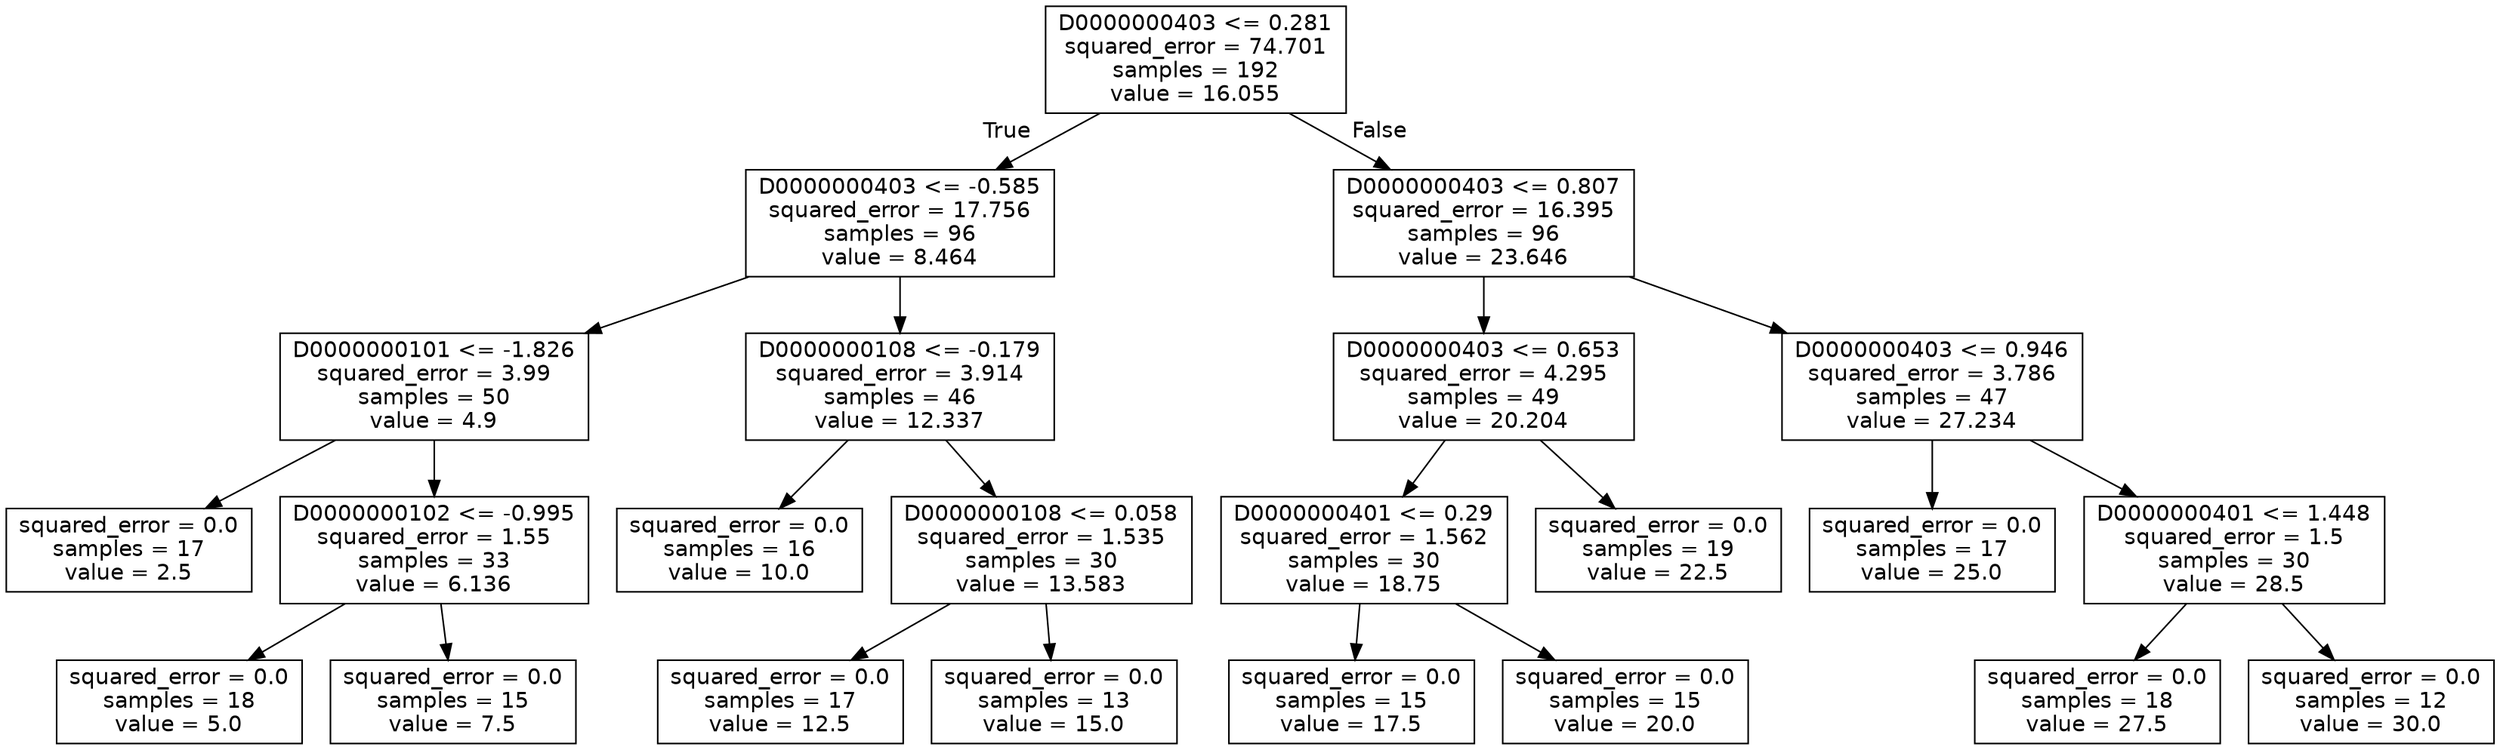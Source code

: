digraph Tree {
node [shape=box, fontname="helvetica"] ;
edge [fontname="helvetica"] ;
0 [label="D0000000403 <= 0.281\nsquared_error = 74.701\nsamples = 192\nvalue = 16.055"] ;
1 [label="D0000000403 <= -0.585\nsquared_error = 17.756\nsamples = 96\nvalue = 8.464"] ;
0 -> 1 [labeldistance=2.5, labelangle=45, headlabel="True"] ;
2 [label="D0000000101 <= -1.826\nsquared_error = 3.99\nsamples = 50\nvalue = 4.9"] ;
1 -> 2 ;
3 [label="squared_error = 0.0\nsamples = 17\nvalue = 2.5"] ;
2 -> 3 ;
4 [label="D0000000102 <= -0.995\nsquared_error = 1.55\nsamples = 33\nvalue = 6.136"] ;
2 -> 4 ;
5 [label="squared_error = 0.0\nsamples = 18\nvalue = 5.0"] ;
4 -> 5 ;
6 [label="squared_error = 0.0\nsamples = 15\nvalue = 7.5"] ;
4 -> 6 ;
7 [label="D0000000108 <= -0.179\nsquared_error = 3.914\nsamples = 46\nvalue = 12.337"] ;
1 -> 7 ;
8 [label="squared_error = 0.0\nsamples = 16\nvalue = 10.0"] ;
7 -> 8 ;
9 [label="D0000000108 <= 0.058\nsquared_error = 1.535\nsamples = 30\nvalue = 13.583"] ;
7 -> 9 ;
10 [label="squared_error = 0.0\nsamples = 17\nvalue = 12.5"] ;
9 -> 10 ;
11 [label="squared_error = 0.0\nsamples = 13\nvalue = 15.0"] ;
9 -> 11 ;
12 [label="D0000000403 <= 0.807\nsquared_error = 16.395\nsamples = 96\nvalue = 23.646"] ;
0 -> 12 [labeldistance=2.5, labelangle=-45, headlabel="False"] ;
13 [label="D0000000403 <= 0.653\nsquared_error = 4.295\nsamples = 49\nvalue = 20.204"] ;
12 -> 13 ;
14 [label="D0000000401 <= 0.29\nsquared_error = 1.562\nsamples = 30\nvalue = 18.75"] ;
13 -> 14 ;
15 [label="squared_error = 0.0\nsamples = 15\nvalue = 17.5"] ;
14 -> 15 ;
16 [label="squared_error = 0.0\nsamples = 15\nvalue = 20.0"] ;
14 -> 16 ;
17 [label="squared_error = 0.0\nsamples = 19\nvalue = 22.5"] ;
13 -> 17 ;
18 [label="D0000000403 <= 0.946\nsquared_error = 3.786\nsamples = 47\nvalue = 27.234"] ;
12 -> 18 ;
19 [label="squared_error = 0.0\nsamples = 17\nvalue = 25.0"] ;
18 -> 19 ;
20 [label="D0000000401 <= 1.448\nsquared_error = 1.5\nsamples = 30\nvalue = 28.5"] ;
18 -> 20 ;
21 [label="squared_error = 0.0\nsamples = 18\nvalue = 27.5"] ;
20 -> 21 ;
22 [label="squared_error = 0.0\nsamples = 12\nvalue = 30.0"] ;
20 -> 22 ;
}